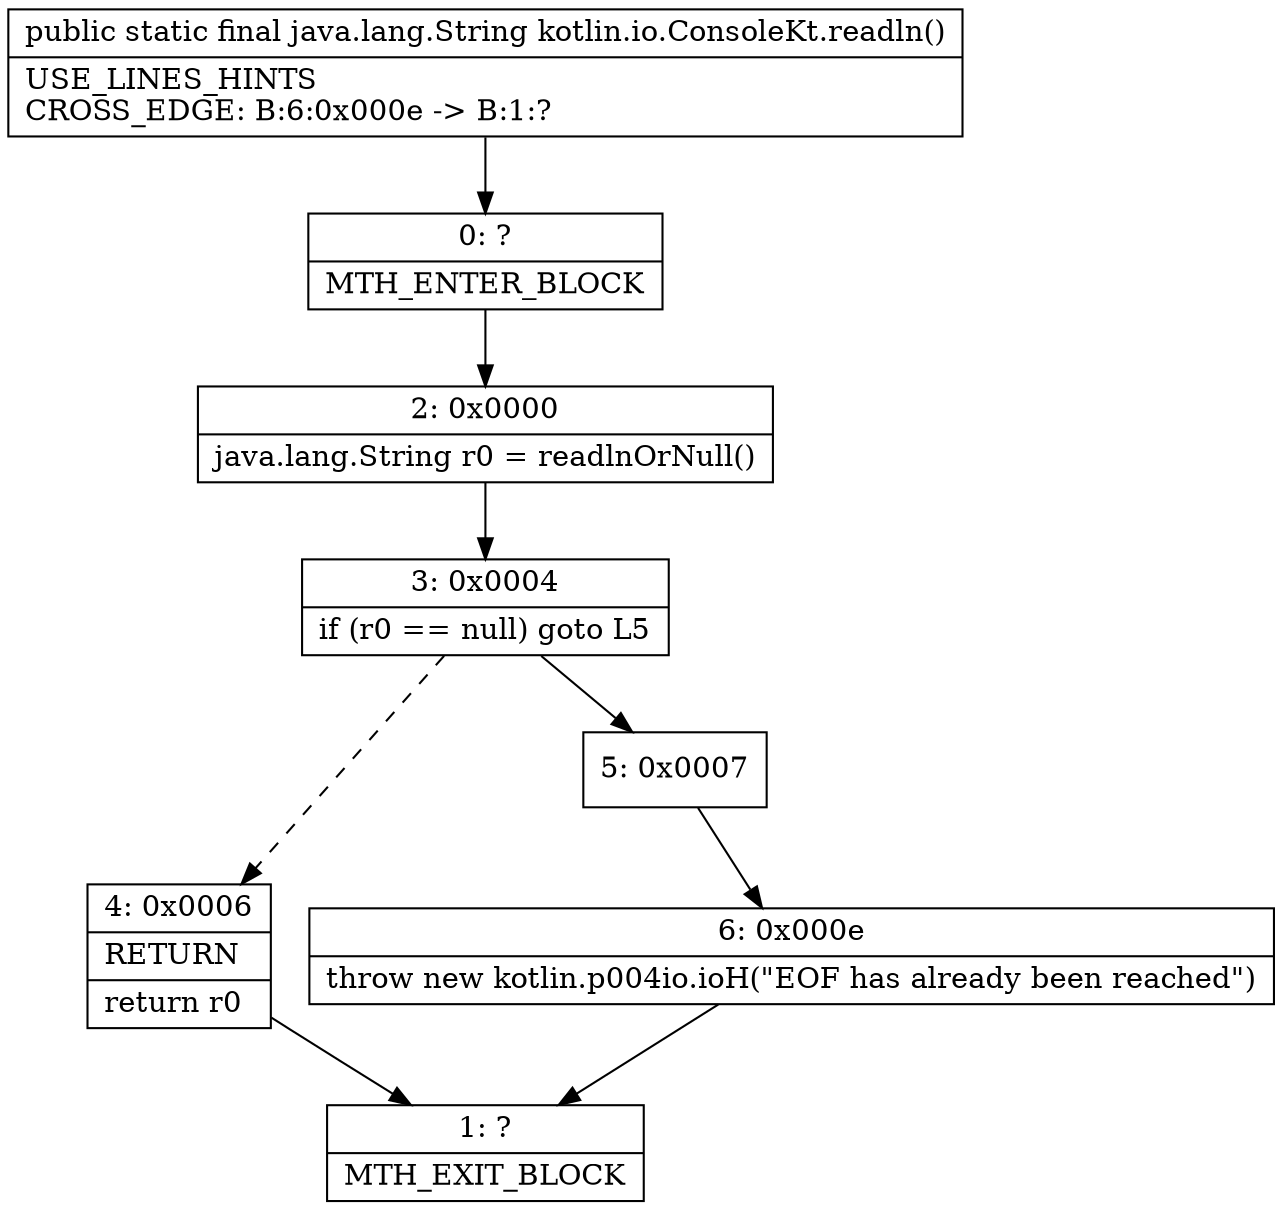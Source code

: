 digraph "CFG forkotlin.io.ConsoleKt.readln()Ljava\/lang\/String;" {
Node_0 [shape=record,label="{0\:\ ?|MTH_ENTER_BLOCK\l}"];
Node_2 [shape=record,label="{2\:\ 0x0000|java.lang.String r0 = readlnOrNull()\l}"];
Node_3 [shape=record,label="{3\:\ 0x0004|if (r0 == null) goto L5\l}"];
Node_4 [shape=record,label="{4\:\ 0x0006|RETURN\l|return r0\l}"];
Node_1 [shape=record,label="{1\:\ ?|MTH_EXIT_BLOCK\l}"];
Node_5 [shape=record,label="{5\:\ 0x0007}"];
Node_6 [shape=record,label="{6\:\ 0x000e|throw new kotlin.p004io.ioH(\"EOF has already been reached\")\l}"];
MethodNode[shape=record,label="{public static final java.lang.String kotlin.io.ConsoleKt.readln()  | USE_LINES_HINTS\lCROSS_EDGE: B:6:0x000e \-\> B:1:?\l}"];
MethodNode -> Node_0;Node_0 -> Node_2;
Node_2 -> Node_3;
Node_3 -> Node_4[style=dashed];
Node_3 -> Node_5;
Node_4 -> Node_1;
Node_5 -> Node_6;
Node_6 -> Node_1;
}

